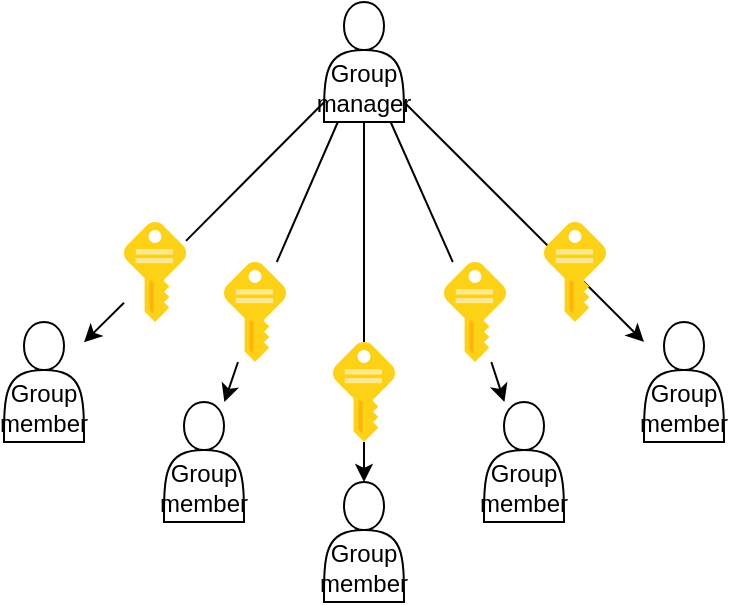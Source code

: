 <mxfile version="16.0.2" type="device"><diagram id="E0dIr_m4xSCuDhGgo9Zr" name="Page-1"><mxGraphModel dx="1102" dy="977" grid="1" gridSize="10" guides="1" tooltips="1" connect="1" arrows="1" fold="1" page="1" pageScale="1" pageWidth="850" pageHeight="1100" math="0" shadow="0"><root><mxCell id="0"/><mxCell id="1" parent="0"/><mxCell id="SE0xa3VhjIestX4KE41L-9" style="rounded=0;orthogonalLoop=1;jettySize=auto;html=1;startArrow=none;" edge="1" parent="1" source="SE0xa3VhjIestX4KE41L-7" target="SE0xa3VhjIestX4KE41L-2"><mxGeometry relative="1" as="geometry"/></mxCell><mxCell id="SE0xa3VhjIestX4KE41L-10" style="edgeStyle=none;rounded=0;orthogonalLoop=1;jettySize=auto;html=1;startArrow=none;" edge="1" parent="1" source="SE0xa3VhjIestX4KE41L-8" target="SE0xa3VhjIestX4KE41L-5"><mxGeometry relative="1" as="geometry"/></mxCell><mxCell id="SE0xa3VhjIestX4KE41L-11" style="edgeStyle=none;rounded=0;orthogonalLoop=1;jettySize=auto;html=1;startArrow=none;" edge="1" parent="1" source="SE0xa3VhjIestX4KE41L-16" target="SE0xa3VhjIestX4KE41L-4"><mxGeometry relative="1" as="geometry"/></mxCell><mxCell id="SE0xa3VhjIestX4KE41L-12" style="edgeStyle=none;rounded=0;orthogonalLoop=1;jettySize=auto;html=1;startArrow=none;" edge="1" parent="1" source="SE0xa3VhjIestX4KE41L-18" target="SE0xa3VhjIestX4KE41L-3"><mxGeometry relative="1" as="geometry"/></mxCell><mxCell id="SE0xa3VhjIestX4KE41L-13" style="edgeStyle=none;rounded=0;orthogonalLoop=1;jettySize=auto;html=1;" edge="1" parent="1" source="SE0xa3VhjIestX4KE41L-1" target="SE0xa3VhjIestX4KE41L-6"><mxGeometry relative="1" as="geometry"/></mxCell><mxCell id="SE0xa3VhjIestX4KE41L-1" value="Group manager" style="shape=actor;whiteSpace=wrap;html=1;verticalAlign=bottom;" vertex="1" parent="1"><mxGeometry x="360" y="200" width="40" height="60" as="geometry"/></mxCell><mxCell id="SE0xa3VhjIestX4KE41L-2" value="Group member" style="shape=actor;whiteSpace=wrap;html=1;verticalAlign=bottom;" vertex="1" parent="1"><mxGeometry x="200" y="360" width="40" height="60" as="geometry"/></mxCell><mxCell id="SE0xa3VhjIestX4KE41L-3" value="Group member" style="shape=actor;whiteSpace=wrap;html=1;verticalAlign=bottom;" vertex="1" parent="1"><mxGeometry x="440" y="400" width="40" height="60" as="geometry"/></mxCell><mxCell id="SE0xa3VhjIestX4KE41L-4" value="Group member" style="shape=actor;whiteSpace=wrap;html=1;verticalAlign=bottom;" vertex="1" parent="1"><mxGeometry x="360" y="440" width="40" height="60" as="geometry"/></mxCell><mxCell id="SE0xa3VhjIestX4KE41L-5" value="Group member" style="shape=actor;whiteSpace=wrap;html=1;verticalAlign=bottom;" vertex="1" parent="1"><mxGeometry x="280" y="400" width="40" height="60" as="geometry"/></mxCell><mxCell id="SE0xa3VhjIestX4KE41L-6" value="Group member" style="shape=actor;whiteSpace=wrap;html=1;verticalAlign=bottom;" vertex="1" parent="1"><mxGeometry x="520" y="360" width="40" height="60" as="geometry"/></mxCell><mxCell id="SE0xa3VhjIestX4KE41L-8" value="" style="sketch=0;aspect=fixed;html=1;points=[];align=center;image;fontSize=12;image=img/lib/mscae/Key.svg;" vertex="1" parent="1"><mxGeometry x="310" y="330" width="31" height="50" as="geometry"/></mxCell><mxCell id="SE0xa3VhjIestX4KE41L-14" value="" style="edgeStyle=none;rounded=0;orthogonalLoop=1;jettySize=auto;html=1;endArrow=none;" edge="1" parent="1" source="SE0xa3VhjIestX4KE41L-1" target="SE0xa3VhjIestX4KE41L-8"><mxGeometry relative="1" as="geometry"><mxPoint x="365" y="260" as="sourcePoint"/><mxPoint x="315" y="360" as="targetPoint"/></mxGeometry></mxCell><mxCell id="SE0xa3VhjIestX4KE41L-7" value="" style="sketch=0;aspect=fixed;html=1;points=[];align=center;image;fontSize=12;image=img/lib/mscae/Key.svg;" vertex="1" parent="1"><mxGeometry x="260" y="310" width="31" height="50" as="geometry"/></mxCell><mxCell id="SE0xa3VhjIestX4KE41L-15" value="" style="rounded=0;orthogonalLoop=1;jettySize=auto;html=1;endArrow=none;" edge="1" parent="1" source="SE0xa3VhjIestX4KE41L-1" target="SE0xa3VhjIestX4KE41L-7"><mxGeometry relative="1" as="geometry"><mxPoint x="360" y="250" as="sourcePoint"/><mxPoint x="240" y="370" as="targetPoint"/></mxGeometry></mxCell><mxCell id="SE0xa3VhjIestX4KE41L-16" value="" style="sketch=0;aspect=fixed;html=1;points=[];align=center;image;fontSize=12;image=img/lib/mscae/Key.svg;" vertex="1" parent="1"><mxGeometry x="364.5" y="370" width="31" height="50" as="geometry"/></mxCell><mxCell id="SE0xa3VhjIestX4KE41L-17" value="" style="edgeStyle=none;rounded=0;orthogonalLoop=1;jettySize=auto;html=1;endArrow=none;" edge="1" parent="1" source="SE0xa3VhjIestX4KE41L-1" target="SE0xa3VhjIestX4KE41L-16"><mxGeometry relative="1" as="geometry"><mxPoint x="380" y="260" as="sourcePoint"/><mxPoint x="380" y="360" as="targetPoint"/></mxGeometry></mxCell><mxCell id="SE0xa3VhjIestX4KE41L-19" value="" style="sketch=0;aspect=fixed;html=1;points=[];align=center;image;fontSize=12;image=img/lib/mscae/Key.svg;" vertex="1" parent="1"><mxGeometry x="470" y="310" width="31" height="50" as="geometry"/></mxCell><mxCell id="SE0xa3VhjIestX4KE41L-18" value="" style="sketch=0;aspect=fixed;html=1;points=[];align=center;image;fontSize=12;image=img/lib/mscae/Key.svg;" vertex="1" parent="1"><mxGeometry x="420" y="330" width="31" height="50" as="geometry"/></mxCell><mxCell id="SE0xa3VhjIestX4KE41L-20" value="" style="edgeStyle=none;rounded=0;orthogonalLoop=1;jettySize=auto;html=1;endArrow=none;" edge="1" parent="1" source="SE0xa3VhjIestX4KE41L-1" target="SE0xa3VhjIestX4KE41L-18"><mxGeometry relative="1" as="geometry"><mxPoint x="392" y="260" as="sourcePoint"/><mxPoint x="448" y="400" as="targetPoint"/></mxGeometry></mxCell></root></mxGraphModel></diagram></mxfile>